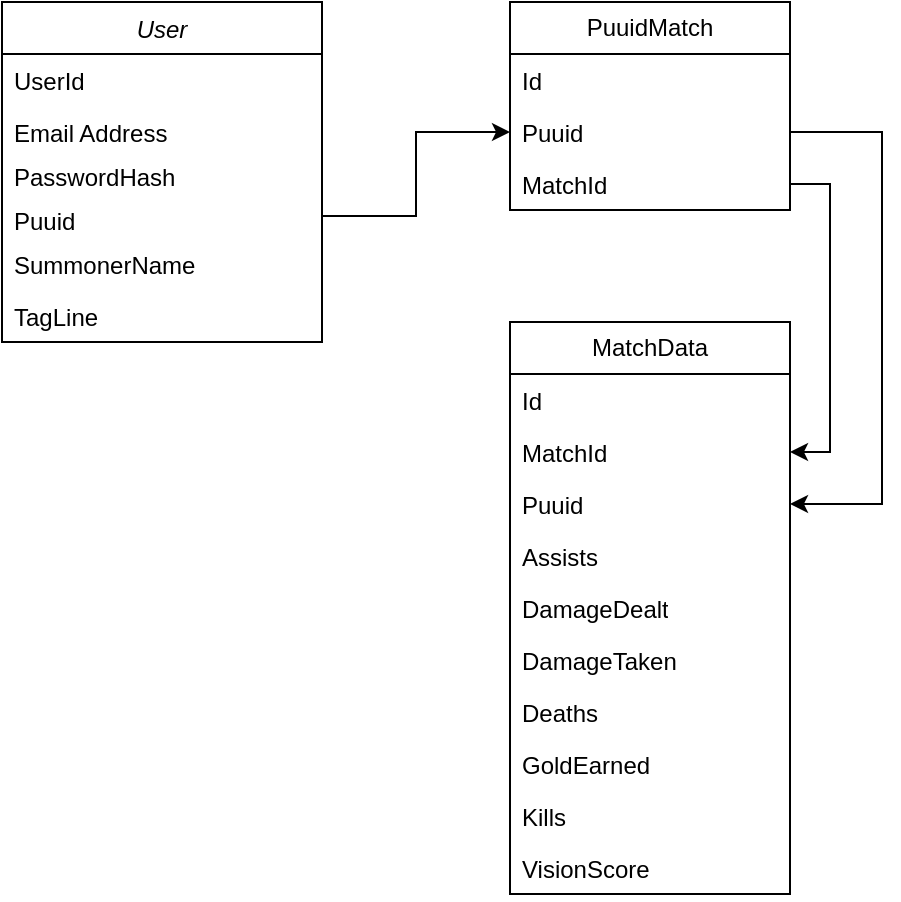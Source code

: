 <mxfile version="26.0.5">
  <diagram id="C5RBs43oDa-KdzZeNtuy" name="Page-1">
    <mxGraphModel dx="753" dy="429" grid="1" gridSize="10" guides="1" tooltips="1" connect="1" arrows="1" fold="1" page="1" pageScale="1" pageWidth="827" pageHeight="1169" math="0" shadow="0">
      <root>
        <mxCell id="WIyWlLk6GJQsqaUBKTNV-0" />
        <mxCell id="WIyWlLk6GJQsqaUBKTNV-1" parent="WIyWlLk6GJQsqaUBKTNV-0" />
        <mxCell id="zkfFHV4jXpPFQw0GAbJ--0" value="User" style="swimlane;fontStyle=2;align=center;verticalAlign=top;childLayout=stackLayout;horizontal=1;startSize=26;horizontalStack=0;resizeParent=1;resizeLast=0;collapsible=1;marginBottom=0;rounded=0;shadow=0;strokeWidth=1;" parent="WIyWlLk6GJQsqaUBKTNV-1" vertex="1">
          <mxGeometry x="160" y="80" width="160" height="170" as="geometry">
            <mxRectangle x="230" y="140" width="160" height="26" as="alternateBounds" />
          </mxGeometry>
        </mxCell>
        <mxCell id="hak3TevOIR2K7441Awrj-5" value="UserId" style="text;align=left;verticalAlign=top;spacingLeft=4;spacingRight=4;overflow=hidden;rotatable=0;points=[[0,0.5],[1,0.5]];portConstraint=eastwest;" vertex="1" parent="zkfFHV4jXpPFQw0GAbJ--0">
          <mxGeometry y="26" width="160" height="26" as="geometry" />
        </mxCell>
        <mxCell id="zkfFHV4jXpPFQw0GAbJ--3" value="Email Address" style="text;align=left;verticalAlign=top;spacingLeft=4;spacingRight=4;overflow=hidden;rotatable=0;points=[[0,0.5],[1,0.5]];portConstraint=eastwest;rounded=0;shadow=0;html=0;" parent="zkfFHV4jXpPFQw0GAbJ--0" vertex="1">
          <mxGeometry y="52" width="160" height="22" as="geometry" />
        </mxCell>
        <mxCell id="hak3TevOIR2K7441Awrj-6" value="PasswordHash" style="text;align=left;verticalAlign=top;spacingLeft=4;spacingRight=4;overflow=hidden;rotatable=0;points=[[0,0.5],[1,0.5]];portConstraint=eastwest;rounded=0;shadow=0;html=0;" vertex="1" parent="zkfFHV4jXpPFQw0GAbJ--0">
          <mxGeometry y="74" width="160" height="22" as="geometry" />
        </mxCell>
        <mxCell id="hak3TevOIR2K7441Awrj-7" value="Puuid" style="text;align=left;verticalAlign=top;spacingLeft=4;spacingRight=4;overflow=hidden;rotatable=0;points=[[0,0.5],[1,0.5]];portConstraint=eastwest;rounded=0;shadow=0;html=0;" vertex="1" parent="zkfFHV4jXpPFQw0GAbJ--0">
          <mxGeometry y="96" width="160" height="22" as="geometry" />
        </mxCell>
        <mxCell id="zkfFHV4jXpPFQw0GAbJ--1" value="SummonerName" style="text;align=left;verticalAlign=top;spacingLeft=4;spacingRight=4;overflow=hidden;rotatable=0;points=[[0,0.5],[1,0.5]];portConstraint=eastwest;" parent="zkfFHV4jXpPFQw0GAbJ--0" vertex="1">
          <mxGeometry y="118" width="160" height="26" as="geometry" />
        </mxCell>
        <mxCell id="zkfFHV4jXpPFQw0GAbJ--2" value="TagLine" style="text;align=left;verticalAlign=top;spacingLeft=4;spacingRight=4;overflow=hidden;rotatable=0;points=[[0,0.5],[1,0.5]];portConstraint=eastwest;rounded=0;shadow=0;html=0;" parent="zkfFHV4jXpPFQw0GAbJ--0" vertex="1">
          <mxGeometry y="144" width="160" height="26" as="geometry" />
        </mxCell>
        <mxCell id="hak3TevOIR2K7441Awrj-8" value="PuuidMatch" style="swimlane;fontStyle=0;childLayout=stackLayout;horizontal=1;startSize=26;fillColor=none;horizontalStack=0;resizeParent=1;resizeParentMax=0;resizeLast=0;collapsible=1;marginBottom=0;whiteSpace=wrap;html=1;" vertex="1" parent="WIyWlLk6GJQsqaUBKTNV-1">
          <mxGeometry x="414" y="80" width="140" height="104" as="geometry" />
        </mxCell>
        <mxCell id="hak3TevOIR2K7441Awrj-9" value="Id" style="text;strokeColor=none;fillColor=none;align=left;verticalAlign=top;spacingLeft=4;spacingRight=4;overflow=hidden;rotatable=0;points=[[0,0.5],[1,0.5]];portConstraint=eastwest;whiteSpace=wrap;html=1;" vertex="1" parent="hak3TevOIR2K7441Awrj-8">
          <mxGeometry y="26" width="140" height="26" as="geometry" />
        </mxCell>
        <mxCell id="hak3TevOIR2K7441Awrj-11" value="Puuid" style="text;strokeColor=none;fillColor=none;align=left;verticalAlign=top;spacingLeft=4;spacingRight=4;overflow=hidden;rotatable=0;points=[[0,0.5],[1,0.5]];portConstraint=eastwest;whiteSpace=wrap;html=1;" vertex="1" parent="hak3TevOIR2K7441Awrj-8">
          <mxGeometry y="52" width="140" height="26" as="geometry" />
        </mxCell>
        <mxCell id="hak3TevOIR2K7441Awrj-10" value="MatchId" style="text;strokeColor=none;fillColor=none;align=left;verticalAlign=top;spacingLeft=4;spacingRight=4;overflow=hidden;rotatable=0;points=[[0,0.5],[1,0.5]];portConstraint=eastwest;whiteSpace=wrap;html=1;" vertex="1" parent="hak3TevOIR2K7441Awrj-8">
          <mxGeometry y="78" width="140" height="26" as="geometry" />
        </mxCell>
        <mxCell id="hak3TevOIR2K7441Awrj-12" style="edgeStyle=orthogonalEdgeStyle;rounded=0;orthogonalLoop=1;jettySize=auto;html=1;exitX=1;exitY=0.5;exitDx=0;exitDy=0;entryX=0;entryY=0.5;entryDx=0;entryDy=0;" edge="1" parent="WIyWlLk6GJQsqaUBKTNV-1" source="hak3TevOIR2K7441Awrj-7" target="hak3TevOIR2K7441Awrj-11">
          <mxGeometry relative="1" as="geometry" />
        </mxCell>
        <mxCell id="hak3TevOIR2K7441Awrj-13" value="MatchData" style="swimlane;fontStyle=0;childLayout=stackLayout;horizontal=1;startSize=26;fillColor=none;horizontalStack=0;resizeParent=1;resizeParentMax=0;resizeLast=0;collapsible=1;marginBottom=0;whiteSpace=wrap;html=1;" vertex="1" parent="WIyWlLk6GJQsqaUBKTNV-1">
          <mxGeometry x="414" y="240" width="140" height="286" as="geometry" />
        </mxCell>
        <mxCell id="hak3TevOIR2K7441Awrj-14" value="Id" style="text;strokeColor=none;fillColor=none;align=left;verticalAlign=top;spacingLeft=4;spacingRight=4;overflow=hidden;rotatable=0;points=[[0,0.5],[1,0.5]];portConstraint=eastwest;whiteSpace=wrap;html=1;" vertex="1" parent="hak3TevOIR2K7441Awrj-13">
          <mxGeometry y="26" width="140" height="26" as="geometry" />
        </mxCell>
        <mxCell id="hak3TevOIR2K7441Awrj-15" value="MatchId" style="text;strokeColor=none;fillColor=none;align=left;verticalAlign=top;spacingLeft=4;spacingRight=4;overflow=hidden;rotatable=0;points=[[0,0.5],[1,0.5]];portConstraint=eastwest;whiteSpace=wrap;html=1;" vertex="1" parent="hak3TevOIR2K7441Awrj-13">
          <mxGeometry y="52" width="140" height="26" as="geometry" />
        </mxCell>
        <mxCell id="hak3TevOIR2K7441Awrj-16" value="Puuid" style="text;strokeColor=none;fillColor=none;align=left;verticalAlign=top;spacingLeft=4;spacingRight=4;overflow=hidden;rotatable=0;points=[[0,0.5],[1,0.5]];portConstraint=eastwest;whiteSpace=wrap;html=1;" vertex="1" parent="hak3TevOIR2K7441Awrj-13">
          <mxGeometry y="78" width="140" height="26" as="geometry" />
        </mxCell>
        <mxCell id="hak3TevOIR2K7441Awrj-17" value="Assists" style="text;strokeColor=none;fillColor=none;align=left;verticalAlign=top;spacingLeft=4;spacingRight=4;overflow=hidden;rotatable=0;points=[[0,0.5],[1,0.5]];portConstraint=eastwest;whiteSpace=wrap;html=1;" vertex="1" parent="hak3TevOIR2K7441Awrj-13">
          <mxGeometry y="104" width="140" height="26" as="geometry" />
        </mxCell>
        <mxCell id="hak3TevOIR2K7441Awrj-18" value="DamageDealt" style="text;strokeColor=none;fillColor=none;align=left;verticalAlign=top;spacingLeft=4;spacingRight=4;overflow=hidden;rotatable=0;points=[[0,0.5],[1,0.5]];portConstraint=eastwest;whiteSpace=wrap;html=1;" vertex="1" parent="hak3TevOIR2K7441Awrj-13">
          <mxGeometry y="130" width="140" height="26" as="geometry" />
        </mxCell>
        <mxCell id="hak3TevOIR2K7441Awrj-19" value="DamageTaken" style="text;strokeColor=none;fillColor=none;align=left;verticalAlign=top;spacingLeft=4;spacingRight=4;overflow=hidden;rotatable=0;points=[[0,0.5],[1,0.5]];portConstraint=eastwest;whiteSpace=wrap;html=1;" vertex="1" parent="hak3TevOIR2K7441Awrj-13">
          <mxGeometry y="156" width="140" height="26" as="geometry" />
        </mxCell>
        <mxCell id="hak3TevOIR2K7441Awrj-20" value="Deaths" style="text;strokeColor=none;fillColor=none;align=left;verticalAlign=top;spacingLeft=4;spacingRight=4;overflow=hidden;rotatable=0;points=[[0,0.5],[1,0.5]];portConstraint=eastwest;whiteSpace=wrap;html=1;" vertex="1" parent="hak3TevOIR2K7441Awrj-13">
          <mxGeometry y="182" width="140" height="26" as="geometry" />
        </mxCell>
        <mxCell id="hak3TevOIR2K7441Awrj-21" value="GoldEarned" style="text;strokeColor=none;fillColor=none;align=left;verticalAlign=top;spacingLeft=4;spacingRight=4;overflow=hidden;rotatable=0;points=[[0,0.5],[1,0.5]];portConstraint=eastwest;whiteSpace=wrap;html=1;" vertex="1" parent="hak3TevOIR2K7441Awrj-13">
          <mxGeometry y="208" width="140" height="26" as="geometry" />
        </mxCell>
        <mxCell id="hak3TevOIR2K7441Awrj-22" value="Kills" style="text;strokeColor=none;fillColor=none;align=left;verticalAlign=top;spacingLeft=4;spacingRight=4;overflow=hidden;rotatable=0;points=[[0,0.5],[1,0.5]];portConstraint=eastwest;whiteSpace=wrap;html=1;" vertex="1" parent="hak3TevOIR2K7441Awrj-13">
          <mxGeometry y="234" width="140" height="26" as="geometry" />
        </mxCell>
        <mxCell id="hak3TevOIR2K7441Awrj-23" value="VisionScore" style="text;strokeColor=none;fillColor=none;align=left;verticalAlign=top;spacingLeft=4;spacingRight=4;overflow=hidden;rotatable=0;points=[[0,0.5],[1,0.5]];portConstraint=eastwest;whiteSpace=wrap;html=1;" vertex="1" parent="hak3TevOIR2K7441Awrj-13">
          <mxGeometry y="260" width="140" height="26" as="geometry" />
        </mxCell>
        <mxCell id="hak3TevOIR2K7441Awrj-28" style="edgeStyle=orthogonalEdgeStyle;rounded=0;orthogonalLoop=1;jettySize=auto;html=1;exitX=1;exitY=0.5;exitDx=0;exitDy=0;entryX=1;entryY=0.5;entryDx=0;entryDy=0;" edge="1" parent="WIyWlLk6GJQsqaUBKTNV-1" source="hak3TevOIR2K7441Awrj-10" target="hak3TevOIR2K7441Awrj-15">
          <mxGeometry relative="1" as="geometry" />
        </mxCell>
        <mxCell id="hak3TevOIR2K7441Awrj-29" style="edgeStyle=orthogonalEdgeStyle;rounded=0;orthogonalLoop=1;jettySize=auto;html=1;exitX=1;exitY=0.5;exitDx=0;exitDy=0;entryX=1;entryY=0.5;entryDx=0;entryDy=0;" edge="1" parent="WIyWlLk6GJQsqaUBKTNV-1" source="hak3TevOIR2K7441Awrj-11" target="hak3TevOIR2K7441Awrj-16">
          <mxGeometry relative="1" as="geometry">
            <Array as="points">
              <mxPoint x="600" y="145" />
              <mxPoint x="600" y="331" />
            </Array>
          </mxGeometry>
        </mxCell>
      </root>
    </mxGraphModel>
  </diagram>
</mxfile>
